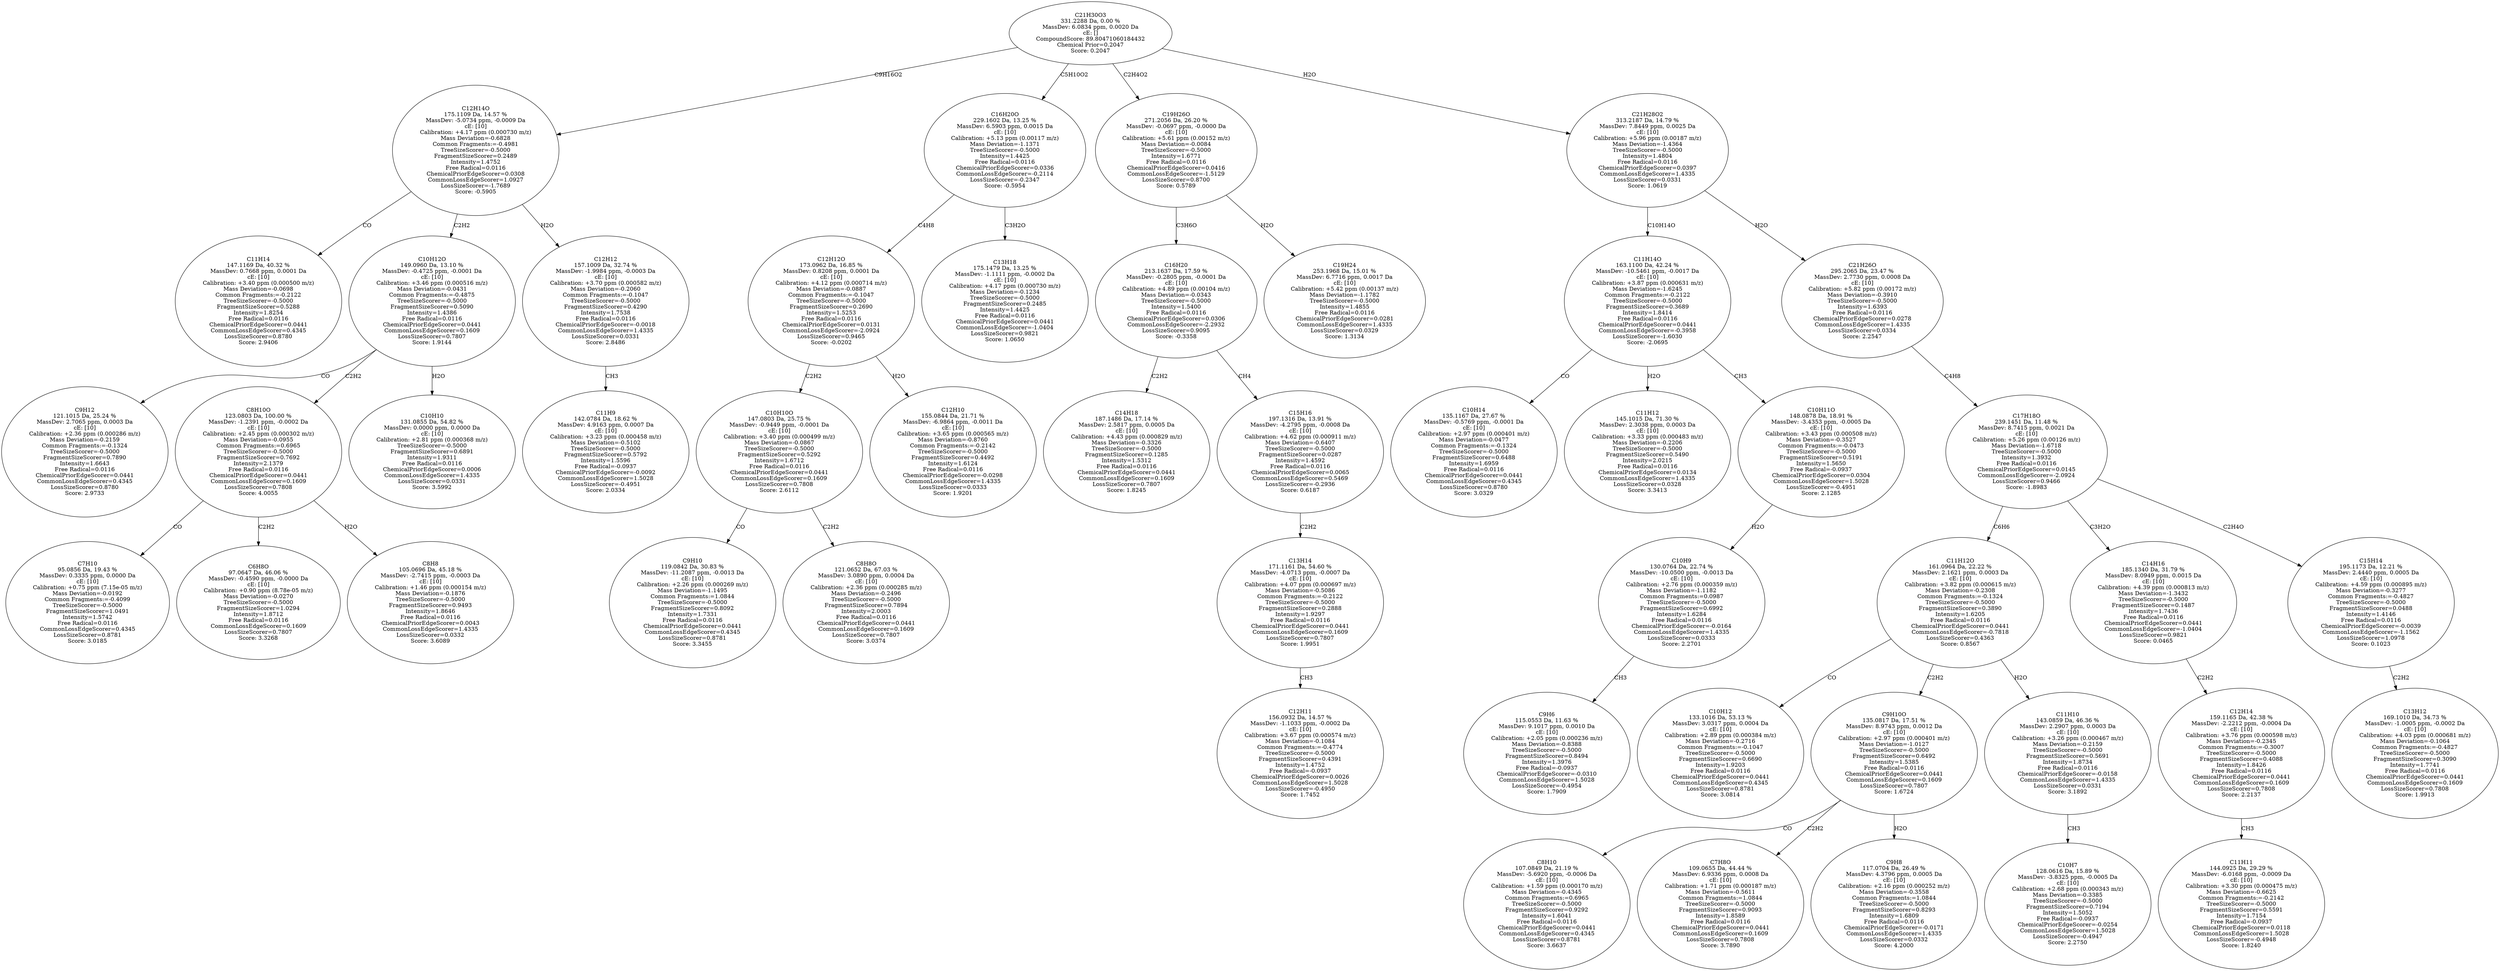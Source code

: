 strict digraph {
v1 [label="C11H14\n147.1169 Da, 40.32 %\nMassDev: 0.7668 ppm, 0.0001 Da\ncE: [10]\nCalibration: +3.40 ppm (0.000500 m/z)\nMass Deviation=-0.0698\nCommon Fragments:=-0.2122\nTreeSizeScorer=-0.5000\nFragmentSizeScorer=0.5288\nIntensity=1.8254\nFree Radical=0.0116\nChemicalPriorEdgeScorer=0.0441\nCommonLossEdgeScorer=0.4345\nLossSizeScorer=0.8780\nScore: 2.9406"];
v2 [label="C9H12\n121.1015 Da, 25.24 %\nMassDev: 2.7065 ppm, 0.0003 Da\ncE: [10]\nCalibration: +2.36 ppm (0.000286 m/z)\nMass Deviation=-0.2159\nCommon Fragments:=-0.1324\nTreeSizeScorer=-0.5000\nFragmentSizeScorer=0.7890\nIntensity=1.6643\nFree Radical=0.0116\nChemicalPriorEdgeScorer=0.0441\nCommonLossEdgeScorer=0.4345\nLossSizeScorer=0.8780\nScore: 2.9733"];
v3 [label="C7H10\n95.0856 Da, 19.43 %\nMassDev: 0.3335 ppm, 0.0000 Da\ncE: [10]\nCalibration: +0.75 ppm (7.15e-05 m/z)\nMass Deviation=-0.0192\nCommon Fragments:=-0.4099\nTreeSizeScorer=-0.5000\nFragmentSizeScorer=1.0491\nIntensity=1.5742\nFree Radical=0.0116\nCommonLossEdgeScorer=0.4345\nLossSizeScorer=0.8781\nScore: 3.0185"];
v4 [label="C6H8O\n97.0647 Da, 46.06 %\nMassDev: -0.4590 ppm, -0.0000 Da\ncE: [10]\nCalibration: +0.90 ppm (8.78e-05 m/z)\nMass Deviation=-0.0270\nTreeSizeScorer=-0.5000\nFragmentSizeScorer=1.0294\nIntensity=1.8712\nFree Radical=0.0116\nCommonLossEdgeScorer=0.1609\nLossSizeScorer=0.7807\nScore: 3.3268"];
v5 [label="C8H8\n105.0696 Da, 45.18 %\nMassDev: -2.7415 ppm, -0.0003 Da\ncE: [10]\nCalibration: +1.46 ppm (0.000154 m/z)\nMass Deviation=-0.1876\nTreeSizeScorer=-0.5000\nFragmentSizeScorer=0.9493\nIntensity=1.8646\nFree Radical=0.0116\nChemicalPriorEdgeScorer=0.0043\nCommonLossEdgeScorer=1.4335\nLossSizeScorer=0.0332\nScore: 3.6089"];
v6 [label="C8H10O\n123.0803 Da, 100.00 %\nMassDev: -1.2391 ppm, -0.0002 Da\ncE: [10]\nCalibration: +2.45 ppm (0.000302 m/z)\nMass Deviation=-0.0955\nCommon Fragments:=0.6965\nTreeSizeScorer=-0.5000\nFragmentSizeScorer=0.7692\nIntensity=2.1379\nFree Radical=0.0116\nChemicalPriorEdgeScorer=0.0441\nCommonLossEdgeScorer=0.1609\nLossSizeScorer=0.7808\nScore: 4.0055"];
v7 [label="C10H10\n131.0855 Da, 54.82 %\nMassDev: 0.0000 ppm, 0.0000 Da\ncE: [10]\nCalibration: +2.81 ppm (0.000368 m/z)\nTreeSizeScorer=-0.5000\nFragmentSizeScorer=0.6891\nIntensity=1.9311\nFree Radical=0.0116\nChemicalPriorEdgeScorer=0.0006\nCommonLossEdgeScorer=1.4335\nLossSizeScorer=0.0331\nScore: 3.5992"];
v8 [label="C10H12O\n149.0960 Da, 13.10 %\nMassDev: -0.4725 ppm, -0.0001 Da\ncE: [10]\nCalibration: +3.46 ppm (0.000516 m/z)\nMass Deviation=-0.0431\nCommon Fragments:=-0.4875\nTreeSizeScorer=-0.5000\nFragmentSizeScorer=0.5090\nIntensity=1.4386\nFree Radical=0.0116\nChemicalPriorEdgeScorer=0.0441\nCommonLossEdgeScorer=0.1609\nLossSizeScorer=0.7807\nScore: 1.9144"];
v9 [label="C11H9\n142.0784 Da, 18.62 %\nMassDev: 4.9163 ppm, 0.0007 Da\ncE: [10]\nCalibration: +3.23 ppm (0.000458 m/z)\nMass Deviation=-0.5102\nTreeSizeScorer=-0.5000\nFragmentSizeScorer=0.5792\nIntensity=1.5596\nFree Radical=-0.0937\nChemicalPriorEdgeScorer=-0.0092\nCommonLossEdgeScorer=1.5028\nLossSizeScorer=-0.4951\nScore: 2.0334"];
v10 [label="C12H12\n157.1009 Da, 32.74 %\nMassDev: -1.9984 ppm, -0.0003 Da\ncE: [10]\nCalibration: +3.70 ppm (0.000582 m/z)\nMass Deviation=-0.2060\nCommon Fragments:=-0.1047\nTreeSizeScorer=-0.5000\nFragmentSizeScorer=0.4290\nIntensity=1.7538\nFree Radical=0.0116\nChemicalPriorEdgeScorer=-0.0018\nCommonLossEdgeScorer=1.4335\nLossSizeScorer=0.0331\nScore: 2.8486"];
v11 [label="C12H14O\n175.1109 Da, 14.57 %\nMassDev: -5.0734 ppm, -0.0009 Da\ncE: [10]\nCalibration: +4.17 ppm (0.000730 m/z)\nMass Deviation=-0.6828\nCommon Fragments:=-0.4981\nTreeSizeScorer=-0.5000\nFragmentSizeScorer=0.2489\nIntensity=1.4752\nFree Radical=0.0116\nChemicalPriorEdgeScorer=0.0308\nCommonLossEdgeScorer=1.0927\nLossSizeScorer=-1.7689\nScore: -0.5905"];
v12 [label="C9H10\n119.0842 Da, 30.83 %\nMassDev: -11.2087 ppm, -0.0013 Da\ncE: [10]\nCalibration: +2.26 ppm (0.000269 m/z)\nMass Deviation=-1.1495\nCommon Fragments:=1.0844\nTreeSizeScorer=-0.5000\nFragmentSizeScorer=0.8092\nIntensity=1.7331\nFree Radical=0.0116\nChemicalPriorEdgeScorer=0.0441\nCommonLossEdgeScorer=0.4345\nLossSizeScorer=0.8781\nScore: 3.3455"];
v13 [label="C8H8O\n121.0652 Da, 67.03 %\nMassDev: 3.0890 ppm, 0.0004 Da\ncE: [10]\nCalibration: +2.36 ppm (0.000285 m/z)\nMass Deviation=-0.2496\nTreeSizeScorer=-0.5000\nFragmentSizeScorer=0.7894\nIntensity=2.0003\nFree Radical=0.0116\nChemicalPriorEdgeScorer=0.0441\nCommonLossEdgeScorer=0.1609\nLossSizeScorer=0.7807\nScore: 3.0374"];
v14 [label="C10H10O\n147.0803 Da, 25.75 %\nMassDev: -0.9449 ppm, -0.0001 Da\ncE: [10]\nCalibration: +3.40 ppm (0.000499 m/z)\nMass Deviation=-0.0867\nTreeSizeScorer=-0.5000\nFragmentSizeScorer=0.5292\nIntensity=1.6712\nFree Radical=0.0116\nChemicalPriorEdgeScorer=0.0441\nCommonLossEdgeScorer=0.1609\nLossSizeScorer=0.7808\nScore: 2.6112"];
v15 [label="C12H10\n155.0844 Da, 21.71 %\nMassDev: -6.9864 ppm, -0.0011 Da\ncE: [10]\nCalibration: +3.65 ppm (0.000565 m/z)\nMass Deviation=-0.8760\nCommon Fragments:=-0.2142\nTreeSizeScorer=-0.5000\nFragmentSizeScorer=0.4492\nIntensity=1.6124\nFree Radical=0.0116\nChemicalPriorEdgeScorer=-0.0298\nCommonLossEdgeScorer=1.4335\nLossSizeScorer=0.0333\nScore: 1.9201"];
v16 [label="C12H12O\n173.0962 Da, 16.85 %\nMassDev: 0.8208 ppm, 0.0001 Da\ncE: [10]\nCalibration: +4.12 ppm (0.000714 m/z)\nMass Deviation=-0.0887\nCommon Fragments:=-0.1047\nTreeSizeScorer=-0.5000\nFragmentSizeScorer=0.2690\nIntensity=1.5253\nFree Radical=0.0116\nChemicalPriorEdgeScorer=0.0131\nCommonLossEdgeScorer=-2.0924\nLossSizeScorer=0.9465\nScore: -0.0202"];
v17 [label="C13H18\n175.1479 Da, 13.25 %\nMassDev: -1.1111 ppm, -0.0002 Da\ncE: [10]\nCalibration: +4.17 ppm (0.000730 m/z)\nMass Deviation=-0.1234\nTreeSizeScorer=-0.5000\nFragmentSizeScorer=0.2485\nIntensity=1.4425\nFree Radical=0.0116\nChemicalPriorEdgeScorer=0.0441\nCommonLossEdgeScorer=-1.0404\nLossSizeScorer=0.9821\nScore: 1.0650"];
v18 [label="C16H20O\n229.1602 Da, 13.25 %\nMassDev: 6.5903 ppm, 0.0015 Da\ncE: [10]\nCalibration: +5.13 ppm (0.00117 m/z)\nMass Deviation=-1.1371\nTreeSizeScorer=-0.5000\nIntensity=1.4425\nFree Radical=0.0116\nChemicalPriorEdgeScorer=0.0336\nCommonLossEdgeScorer=-0.2114\nLossSizeScorer=-0.2347\nScore: -0.5954"];
v19 [label="C14H18\n187.1486 Da, 17.14 %\nMassDev: 2.5817 ppm, 0.0005 Da\ncE: [10]\nCalibration: +4.43 ppm (0.000829 m/z)\nMass Deviation=-0.3326\nTreeSizeScorer=-0.5000\nFragmentSizeScorer=0.1285\nIntensity=1.5312\nFree Radical=0.0116\nChemicalPriorEdgeScorer=0.0441\nCommonLossEdgeScorer=0.1609\nLossSizeScorer=0.7807\nScore: 1.8245"];
v20 [label="C12H11\n156.0932 Da, 14.57 %\nMassDev: -1.1033 ppm, -0.0002 Da\ncE: [10]\nCalibration: +3.67 ppm (0.000574 m/z)\nMass Deviation=-0.1084\nCommon Fragments:=-0.4774\nTreeSizeScorer=-0.5000\nFragmentSizeScorer=0.4391\nIntensity=1.4752\nFree Radical=-0.0937\nChemicalPriorEdgeScorer=0.0026\nCommonLossEdgeScorer=1.5028\nLossSizeScorer=-0.4950\nScore: 1.7452"];
v21 [label="C13H14\n171.1161 Da, 54.60 %\nMassDev: -4.0713 ppm, -0.0007 Da\ncE: [10]\nCalibration: +4.07 ppm (0.000697 m/z)\nMass Deviation=-0.5086\nCommon Fragments:=-0.2122\nTreeSizeScorer=-0.5000\nFragmentSizeScorer=0.2888\nIntensity=1.9297\nFree Radical=0.0116\nChemicalPriorEdgeScorer=0.0441\nCommonLossEdgeScorer=0.1609\nLossSizeScorer=0.7807\nScore: 1.9951"];
v22 [label="C15H16\n197.1316 Da, 13.91 %\nMassDev: -4.2795 ppm, -0.0008 Da\ncE: [10]\nCalibration: +4.62 ppm (0.000911 m/z)\nMass Deviation=-0.6407\nTreeSizeScorer=-0.5000\nFragmentSizeScorer=0.0287\nIntensity=1.4592\nFree Radical=0.0116\nChemicalPriorEdgeScorer=0.0065\nCommonLossEdgeScorer=0.5469\nLossSizeScorer=-0.2936\nScore: 0.6187"];
v23 [label="C16H20\n213.1637 Da, 17.59 %\nMassDev: -0.2805 ppm, -0.0001 Da\ncE: [10]\nCalibration: +4.89 ppm (0.00104 m/z)\nMass Deviation=-0.0343\nTreeSizeScorer=-0.5000\nIntensity=1.5400\nFree Radical=0.0116\nChemicalPriorEdgeScorer=0.0306\nCommonLossEdgeScorer=-2.2932\nLossSizeScorer=0.9095\nScore: -0.3358"];
v24 [label="C19H24\n253.1968 Da, 15.01 %\nMassDev: 6.7716 ppm, 0.0017 Da\ncE: [10]\nCalibration: +5.42 ppm (0.00137 m/z)\nMass Deviation=-1.1782\nTreeSizeScorer=-0.5000\nIntensity=1.4855\nFree Radical=0.0116\nChemicalPriorEdgeScorer=0.0281\nCommonLossEdgeScorer=1.4335\nLossSizeScorer=0.0329\nScore: 1.3134"];
v25 [label="C19H26O\n271.2056 Da, 26.20 %\nMassDev: -0.0697 ppm, -0.0000 Da\ncE: [10]\nCalibration: +5.61 ppm (0.00152 m/z)\nMass Deviation=-0.0084\nTreeSizeScorer=-0.5000\nIntensity=1.6771\nFree Radical=0.0116\nChemicalPriorEdgeScorer=0.0416\nCommonLossEdgeScorer=-1.5129\nLossSizeScorer=0.8700\nScore: 0.5789"];
v26 [label="C10H14\n135.1167 Da, 27.67 %\nMassDev: -0.5769 ppm, -0.0001 Da\ncE: [10]\nCalibration: +2.97 ppm (0.000401 m/z)\nMass Deviation=-0.0477\nCommon Fragments:=-0.1324\nTreeSizeScorer=-0.5000\nFragmentSizeScorer=0.6488\nIntensity=1.6959\nFree Radical=0.0116\nChemicalPriorEdgeScorer=0.0441\nCommonLossEdgeScorer=0.4345\nLossSizeScorer=0.8780\nScore: 3.0329"];
v27 [label="C11H12\n145.1015 Da, 71.30 %\nMassDev: 2.3038 ppm, 0.0003 Da\ncE: [10]\nCalibration: +3.33 ppm (0.000483 m/z)\nMass Deviation=-0.2206\nTreeSizeScorer=-0.5000\nFragmentSizeScorer=0.5490\nIntensity=2.0215\nFree Radical=0.0116\nChemicalPriorEdgeScorer=0.0134\nCommonLossEdgeScorer=1.4335\nLossSizeScorer=0.0328\nScore: 3.3413"];
v28 [label="C9H6\n115.0553 Da, 11.63 %\nMassDev: 9.1017 ppm, 0.0010 Da\ncE: [10]\nCalibration: +2.05 ppm (0.000236 m/z)\nMass Deviation=-0.8388\nTreeSizeScorer=-0.5000\nFragmentSizeScorer=0.8494\nIntensity=1.3976\nFree Radical=-0.0937\nChemicalPriorEdgeScorer=-0.0310\nCommonLossEdgeScorer=1.5028\nLossSizeScorer=-0.4954\nScore: 1.7909"];
v29 [label="C10H9\n130.0764 Da, 22.74 %\nMassDev: -10.0500 ppm, -0.0013 Da\ncE: [10]\nCalibration: +2.76 ppm (0.000359 m/z)\nMass Deviation=-1.1182\nCommon Fragments:=0.0987\nTreeSizeScorer=-0.5000\nFragmentSizeScorer=0.6992\nIntensity=1.6284\nFree Radical=0.0116\nChemicalPriorEdgeScorer=-0.0164\nCommonLossEdgeScorer=1.4335\nLossSizeScorer=0.0333\nScore: 2.2701"];
v30 [label="C10H11O\n148.0878 Da, 18.91 %\nMassDev: -3.4353 ppm, -0.0005 Da\ncE: [10]\nCalibration: +3.43 ppm (0.000508 m/z)\nMass Deviation=-0.3527\nCommon Fragments:=-0.0473\nTreeSizeScorer=-0.5000\nFragmentSizeScorer=0.5191\nIntensity=1.5650\nFree Radical=-0.0937\nChemicalPriorEdgeScorer=0.0304\nCommonLossEdgeScorer=1.5028\nLossSizeScorer=-0.4951\nScore: 2.1285"];
v31 [label="C11H14O\n163.1100 Da, 42.24 %\nMassDev: -10.5461 ppm, -0.0017 Da\ncE: [10]\nCalibration: +3.87 ppm (0.000631 m/z)\nMass Deviation=-1.6245\nCommon Fragments:=-0.2122\nTreeSizeScorer=-0.5000\nFragmentSizeScorer=0.3689\nIntensity=1.8414\nFree Radical=0.0116\nChemicalPriorEdgeScorer=0.0441\nCommonLossEdgeScorer=-0.3958\nLossSizeScorer=-1.6030\nScore: -2.0695"];
v32 [label="C10H12\n133.1016 Da, 53.13 %\nMassDev: 3.0317 ppm, 0.0004 Da\ncE: [10]\nCalibration: +2.89 ppm (0.000384 m/z)\nMass Deviation=-0.2716\nCommon Fragments:=-0.1047\nTreeSizeScorer=-0.5000\nFragmentSizeScorer=0.6690\nIntensity=1.9203\nFree Radical=0.0116\nChemicalPriorEdgeScorer=0.0441\nCommonLossEdgeScorer=0.4345\nLossSizeScorer=0.8781\nScore: 3.0814"];
v33 [label="C8H10\n107.0849 Da, 21.19 %\nMassDev: -5.6920 ppm, -0.0006 Da\ncE: [10]\nCalibration: +1.59 ppm (0.000170 m/z)\nMass Deviation=-0.4345\nCommon Fragments:=0.6965\nTreeSizeScorer=-0.5000\nFragmentSizeScorer=0.9292\nIntensity=1.6041\nFree Radical=0.0116\nChemicalPriorEdgeScorer=0.0441\nCommonLossEdgeScorer=0.4345\nLossSizeScorer=0.8781\nScore: 3.6637"];
v34 [label="C7H8O\n109.0655 Da, 44.44 %\nMassDev: 6.9336 ppm, 0.0008 Da\ncE: [10]\nCalibration: +1.71 ppm (0.000187 m/z)\nMass Deviation=-0.5611\nCommon Fragments:=1.0844\nTreeSizeScorer=-0.5000\nFragmentSizeScorer=0.9093\nIntensity=1.8589\nFree Radical=0.0116\nChemicalPriorEdgeScorer=0.0441\nCommonLossEdgeScorer=0.1609\nLossSizeScorer=0.7808\nScore: 3.7890"];
v35 [label="C9H8\n117.0704 Da, 26.49 %\nMassDev: 4.3796 ppm, 0.0005 Da\ncE: [10]\nCalibration: +2.16 ppm (0.000252 m/z)\nMass Deviation=-0.3558\nCommon Fragments:=1.0844\nTreeSizeScorer=-0.5000\nFragmentSizeScorer=0.8293\nIntensity=1.6809\nFree Radical=0.0116\nChemicalPriorEdgeScorer=-0.0171\nCommonLossEdgeScorer=1.4335\nLossSizeScorer=0.0332\nScore: 4.2000"];
v36 [label="C9H10O\n135.0817 Da, 17.51 %\nMassDev: 8.9743 ppm, 0.0012 Da\ncE: [10]\nCalibration: +2.97 ppm (0.000401 m/z)\nMass Deviation=-1.0127\nTreeSizeScorer=-0.5000\nFragmentSizeScorer=0.6492\nIntensity=1.5385\nFree Radical=0.0116\nChemicalPriorEdgeScorer=0.0441\nCommonLossEdgeScorer=0.1609\nLossSizeScorer=0.7807\nScore: 1.6724"];
v37 [label="C10H7\n128.0616 Da, 15.89 %\nMassDev: -3.8325 ppm, -0.0005 Da\ncE: [10]\nCalibration: +2.68 ppm (0.000343 m/z)\nMass Deviation=-0.3385\nTreeSizeScorer=-0.5000\nFragmentSizeScorer=0.7194\nIntensity=1.5052\nFree Radical=-0.0937\nChemicalPriorEdgeScorer=-0.0254\nCommonLossEdgeScorer=1.5028\nLossSizeScorer=-0.4947\nScore: 2.2750"];
v38 [label="C11H10\n143.0859 Da, 46.36 %\nMassDev: 2.2907 ppm, 0.0003 Da\ncE: [10]\nCalibration: +3.26 ppm (0.000467 m/z)\nMass Deviation=-0.2159\nTreeSizeScorer=-0.5000\nFragmentSizeScorer=0.5691\nIntensity=1.8734\nFree Radical=0.0116\nChemicalPriorEdgeScorer=-0.0158\nCommonLossEdgeScorer=1.4335\nLossSizeScorer=0.0331\nScore: 3.1892"];
v39 [label="C11H12O\n161.0964 Da, 22.22 %\nMassDev: 2.1621 ppm, 0.0003 Da\ncE: [10]\nCalibration: +3.82 ppm (0.000615 m/z)\nMass Deviation=-0.2308\nCommon Fragments:=-0.1324\nTreeSizeScorer=-0.5000\nFragmentSizeScorer=0.3890\nIntensity=1.6205\nFree Radical=0.0116\nChemicalPriorEdgeScorer=0.0441\nCommonLossEdgeScorer=-0.7818\nLossSizeScorer=0.4363\nScore: 0.8567"];
v40 [label="C11H11\n144.0925 Da, 29.29 %\nMassDev: -6.0168 ppm, -0.0009 Da\ncE: [10]\nCalibration: +3.30 ppm (0.000475 m/z)\nMass Deviation=-0.6625\nCommon Fragments:=-0.2142\nTreeSizeScorer=-0.5000\nFragmentSizeScorer=0.5591\nIntensity=1.7154\nFree Radical=-0.0937\nChemicalPriorEdgeScorer=0.0118\nCommonLossEdgeScorer=1.5028\nLossSizeScorer=-0.4948\nScore: 1.8240"];
v41 [label="C12H14\n159.1165 Da, 42.38 %\nMassDev: -2.2212 ppm, -0.0004 Da\ncE: [10]\nCalibration: +3.76 ppm (0.000598 m/z)\nMass Deviation=-0.2345\nCommon Fragments:=-0.3007\nTreeSizeScorer=-0.5000\nFragmentSizeScorer=0.4088\nIntensity=1.8426\nFree Radical=0.0116\nChemicalPriorEdgeScorer=0.0441\nCommonLossEdgeScorer=0.1609\nLossSizeScorer=0.7808\nScore: 2.2137"];
v42 [label="C14H16\n185.1340 Da, 31.79 %\nMassDev: 8.0949 ppm, 0.0015 Da\ncE: [10]\nCalibration: +4.39 ppm (0.000813 m/z)\nMass Deviation=-1.3432\nTreeSizeScorer=-0.5000\nFragmentSizeScorer=0.1487\nIntensity=1.7436\nFree Radical=0.0116\nChemicalPriorEdgeScorer=0.0441\nCommonLossEdgeScorer=-1.0404\nLossSizeScorer=0.9821\nScore: 0.0465"];
v43 [label="C13H12\n169.1010 Da, 34.73 %\nMassDev: -1.0005 ppm, -0.0002 Da\ncE: [10]\nCalibration: +4.03 ppm (0.000681 m/z)\nMass Deviation=-0.1064\nCommon Fragments:=-0.4827\nTreeSizeScorer=-0.5000\nFragmentSizeScorer=0.3090\nIntensity=1.7741\nFree Radical=0.0116\nChemicalPriorEdgeScorer=0.0441\nCommonLossEdgeScorer=0.1609\nLossSizeScorer=0.7808\nScore: 1.9913"];
v44 [label="C15H14\n195.1173 Da, 12.21 %\nMassDev: 2.4440 ppm, 0.0005 Da\ncE: [10]\nCalibration: +4.59 ppm (0.000895 m/z)\nMass Deviation=-0.3277\nCommon Fragments:=-0.4827\nTreeSizeScorer=-0.5000\nFragmentSizeScorer=0.0488\nIntensity=1.4146\nFree Radical=0.0116\nChemicalPriorEdgeScorer=-0.0039\nCommonLossEdgeScorer=-1.1562\nLossSizeScorer=1.0978\nScore: 0.1023"];
v45 [label="C17H18O\n239.1451 Da, 11.48 %\nMassDev: 8.7415 ppm, 0.0021 Da\ncE: [10]\nCalibration: +5.26 ppm (0.00126 m/z)\nMass Deviation=-1.6718\nTreeSizeScorer=-0.5000\nIntensity=1.3932\nFree Radical=0.0116\nChemicalPriorEdgeScorer=0.0145\nCommonLossEdgeScorer=-2.0924\nLossSizeScorer=0.9466\nScore: -1.8983"];
v46 [label="C21H26O\n295.2065 Da, 23.47 %\nMassDev: 2.7730 ppm, 0.0008 Da\ncE: [10]\nCalibration: +5.82 ppm (0.00172 m/z)\nMass Deviation=-0.3910\nTreeSizeScorer=-0.5000\nIntensity=1.6393\nFree Radical=0.0116\nChemicalPriorEdgeScorer=0.0278\nCommonLossEdgeScorer=1.4335\nLossSizeScorer=0.0334\nScore: 2.2547"];
v47 [label="C21H28O2\n313.2187 Da, 14.79 %\nMassDev: 7.8449 ppm, 0.0025 Da\ncE: [10]\nCalibration: +5.96 ppm (0.00187 m/z)\nMass Deviation=-1.4364\nTreeSizeScorer=-0.5000\nIntensity=1.4804\nFree Radical=0.0116\nChemicalPriorEdgeScorer=0.0397\nCommonLossEdgeScorer=1.4335\nLossSizeScorer=0.0331\nScore: 1.0619"];
v48 [label="C21H30O3\n331.2288 Da, 0.00 %\nMassDev: 6.0834 ppm, 0.0020 Da\ncE: []\nCompoundScore: 89.80471060184432\nChemical Prior=0.2047\nScore: 0.2047"];
v11 -> v1 [label="CO"];
v8 -> v2 [label="CO"];
v6 -> v3 [label="CO"];
v6 -> v4 [label="C2H2"];
v6 -> v5 [label="H2O"];
v8 -> v6 [label="C2H2"];
v8 -> v7 [label="H2O"];
v11 -> v8 [label="C2H2"];
v10 -> v9 [label="CH3"];
v11 -> v10 [label="H2O"];
v48 -> v11 [label="C9H16O2"];
v14 -> v12 [label="CO"];
v14 -> v13 [label="C2H2"];
v16 -> v14 [label="C2H2"];
v16 -> v15 [label="H2O"];
v18 -> v16 [label="C4H8"];
v18 -> v17 [label="C3H2O"];
v48 -> v18 [label="C5H10O2"];
v23 -> v19 [label="C2H2"];
v21 -> v20 [label="CH3"];
v22 -> v21 [label="C2H2"];
v23 -> v22 [label="CH4"];
v25 -> v23 [label="C3H6O"];
v25 -> v24 [label="H2O"];
v48 -> v25 [label="C2H4O2"];
v31 -> v26 [label="CO"];
v31 -> v27 [label="H2O"];
v29 -> v28 [label="CH3"];
v30 -> v29 [label="H2O"];
v31 -> v30 [label="CH3"];
v47 -> v31 [label="C10H14O"];
v39 -> v32 [label="CO"];
v36 -> v33 [label="CO"];
v36 -> v34 [label="C2H2"];
v36 -> v35 [label="H2O"];
v39 -> v36 [label="C2H2"];
v38 -> v37 [label="CH3"];
v39 -> v38 [label="H2O"];
v45 -> v39 [label="C6H6"];
v41 -> v40 [label="CH3"];
v42 -> v41 [label="C2H2"];
v45 -> v42 [label="C3H2O"];
v44 -> v43 [label="C2H2"];
v45 -> v44 [label="C2H4O"];
v46 -> v45 [label="C4H8"];
v47 -> v46 [label="H2O"];
v48 -> v47 [label="H2O"];
}